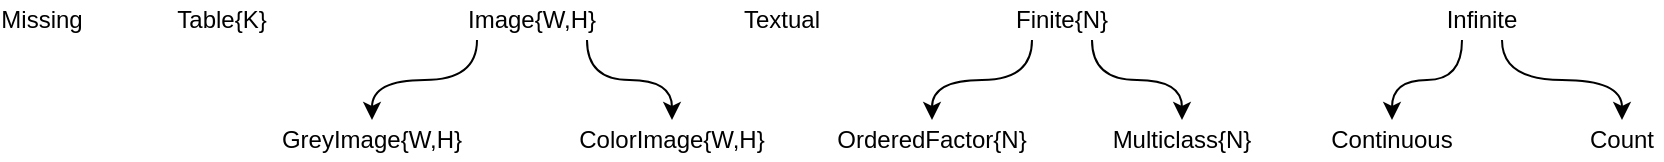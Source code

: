 <mxfile version="12.6.5" type="device"><diagram id="tvpOugV7o9-3MZMcshac" name="Page-1"><mxGraphModel dx="1106" dy="830" grid="1" gridSize="10" guides="1" tooltips="1" connect="1" arrows="1" fold="1" page="1" pageScale="1" pageWidth="827" pageHeight="1169" math="0" shadow="0"><root><mxCell id="0"/><mxCell id="1" parent="0"/><mxCell id="wQ5aC9hZfWRChAGziqiC-9" style="edgeStyle=orthogonalEdgeStyle;curved=1;rounded=0;orthogonalLoop=1;jettySize=auto;html=1;exitX=0.75;exitY=1;exitDx=0;exitDy=0;entryX=0.5;entryY=0;entryDx=0;entryDy=0;" parent="1" source="wQ5aC9hZfWRChAGziqiC-1" target="wQ5aC9hZfWRChAGziqiC-6" edge="1"><mxGeometry relative="1" as="geometry"/></mxCell><mxCell id="wQ5aC9hZfWRChAGziqiC-14" style="edgeStyle=orthogonalEdgeStyle;curved=1;rounded=0;orthogonalLoop=1;jettySize=auto;html=1;exitX=0.25;exitY=1;exitDx=0;exitDy=0;entryX=0.5;entryY=0;entryDx=0;entryDy=0;" parent="1" source="wQ5aC9hZfWRChAGziqiC-1" target="wQ5aC9hZfWRChAGziqiC-5" edge="1"><mxGeometry relative="1" as="geometry"/></mxCell><mxCell id="wQ5aC9hZfWRChAGziqiC-1" value="Finite{N}" style="text;html=1;strokeColor=none;fillColor=none;align=center;verticalAlign=middle;whiteSpace=wrap;rounded=0;" parent="1" vertex="1"><mxGeometry x="540" y="20" width="60" height="20" as="geometry"/></mxCell><mxCell id="wQ5aC9hZfWRChAGziqiC-11" style="edgeStyle=orthogonalEdgeStyle;curved=1;rounded=0;orthogonalLoop=1;jettySize=auto;html=1;exitX=0.75;exitY=1;exitDx=0;exitDy=0;entryX=0.5;entryY=0;entryDx=0;entryDy=0;" parent="1" source="wQ5aC9hZfWRChAGziqiC-2" target="wQ5aC9hZfWRChAGziqiC-4" edge="1"><mxGeometry relative="1" as="geometry"/></mxCell><mxCell id="wQ5aC9hZfWRChAGziqiC-12" style="edgeStyle=orthogonalEdgeStyle;curved=1;rounded=0;orthogonalLoop=1;jettySize=auto;html=1;exitX=0.25;exitY=1;exitDx=0;exitDy=0;entryX=0.5;entryY=0;entryDx=0;entryDy=0;" parent="1" source="wQ5aC9hZfWRChAGziqiC-2" target="wQ5aC9hZfWRChAGziqiC-7" edge="1"><mxGeometry relative="1" as="geometry"/></mxCell><mxCell id="wQ5aC9hZfWRChAGziqiC-2" value="Infinite" style="text;html=1;strokeColor=none;fillColor=none;align=center;verticalAlign=middle;whiteSpace=wrap;rounded=0;" parent="1" vertex="1"><mxGeometry x="760" y="20" width="40" height="20" as="geometry"/></mxCell><mxCell id="wQ5aC9hZfWRChAGziqiC-3" value="Missing" style="text;html=1;strokeColor=none;fillColor=none;align=center;verticalAlign=middle;whiteSpace=wrap;rounded=0;" parent="1" vertex="1"><mxGeometry x="40" y="20" width="40" height="20" as="geometry"/></mxCell><mxCell id="wQ5aC9hZfWRChAGziqiC-4" value="Count" style="text;html=1;strokeColor=none;fillColor=none;align=center;verticalAlign=middle;whiteSpace=wrap;rounded=0;" parent="1" vertex="1"><mxGeometry x="830" y="80" width="40" height="20" as="geometry"/></mxCell><mxCell id="wQ5aC9hZfWRChAGziqiC-5" value="OrderedFactor{N}" style="text;html=1;strokeColor=none;fillColor=none;align=center;verticalAlign=middle;whiteSpace=wrap;rounded=0;" parent="1" vertex="1"><mxGeometry x="440" y="80" width="130" height="20" as="geometry"/></mxCell><mxCell id="wQ5aC9hZfWRChAGziqiC-6" value="Multiclass{N}" style="text;html=1;strokeColor=none;fillColor=none;align=center;verticalAlign=middle;whiteSpace=wrap;rounded=0;" parent="1" vertex="1"><mxGeometry x="575" y="80" width="110" height="20" as="geometry"/></mxCell><mxCell id="wQ5aC9hZfWRChAGziqiC-7" value="Continuous" style="text;html=1;strokeColor=none;fillColor=none;align=center;verticalAlign=middle;whiteSpace=wrap;rounded=0;" parent="1" vertex="1"><mxGeometry x="680" y="80" width="110" height="20" as="geometry"/></mxCell><mxCell id="wQ5aC9hZfWRChAGziqiC-13" value="Table{K}" style="text;html=1;strokeColor=none;fillColor=none;align=center;verticalAlign=middle;whiteSpace=wrap;rounded=0;" parent="1" vertex="1"><mxGeometry x="130" y="20" width="40" height="20" as="geometry"/></mxCell><mxCell id="wQ5aC9hZfWRChAGziqiC-15" value="Textual" style="text;html=1;strokeColor=none;fillColor=none;align=center;verticalAlign=middle;whiteSpace=wrap;rounded=0;" parent="1" vertex="1"><mxGeometry x="410" y="20" width="40" height="20" as="geometry"/></mxCell><mxCell id="wQ5aC9hZfWRChAGziqiC-20" style="edgeStyle=orthogonalEdgeStyle;curved=1;rounded=0;orthogonalLoop=1;jettySize=auto;html=1;exitX=0.25;exitY=1;exitDx=0;exitDy=0;entryX=0.5;entryY=0;entryDx=0;entryDy=0;" parent="1" source="wQ5aC9hZfWRChAGziqiC-16" target="wQ5aC9hZfWRChAGziqiC-18" edge="1"><mxGeometry relative="1" as="geometry"/></mxCell><mxCell id="wQ5aC9hZfWRChAGziqiC-21" style="edgeStyle=orthogonalEdgeStyle;curved=1;rounded=0;orthogonalLoop=1;jettySize=auto;html=1;exitX=0.75;exitY=1;exitDx=0;exitDy=0;" parent="1" source="wQ5aC9hZfWRChAGziqiC-16" target="wQ5aC9hZfWRChAGziqiC-19" edge="1"><mxGeometry relative="1" as="geometry"/></mxCell><mxCell id="wQ5aC9hZfWRChAGziqiC-16" value="Image{W,H}" style="text;html=1;strokeColor=none;fillColor=none;align=center;verticalAlign=middle;whiteSpace=wrap;rounded=0;" parent="1" vertex="1"><mxGeometry x="250" y="20" width="110" height="20" as="geometry"/></mxCell><mxCell id="wQ5aC9hZfWRChAGziqiC-18" value="GreyImage{W,H}" style="text;html=1;strokeColor=none;fillColor=none;align=center;verticalAlign=middle;whiteSpace=wrap;rounded=0;" parent="1" vertex="1"><mxGeometry x="170" y="80" width="110" height="20" as="geometry"/></mxCell><mxCell id="wQ5aC9hZfWRChAGziqiC-19" value="ColorImage{W,H}" style="text;html=1;strokeColor=none;fillColor=none;align=center;verticalAlign=middle;whiteSpace=wrap;rounded=0;" parent="1" vertex="1"><mxGeometry x="320" y="80" width="110" height="20" as="geometry"/></mxCell></root></mxGraphModel></diagram></mxfile>